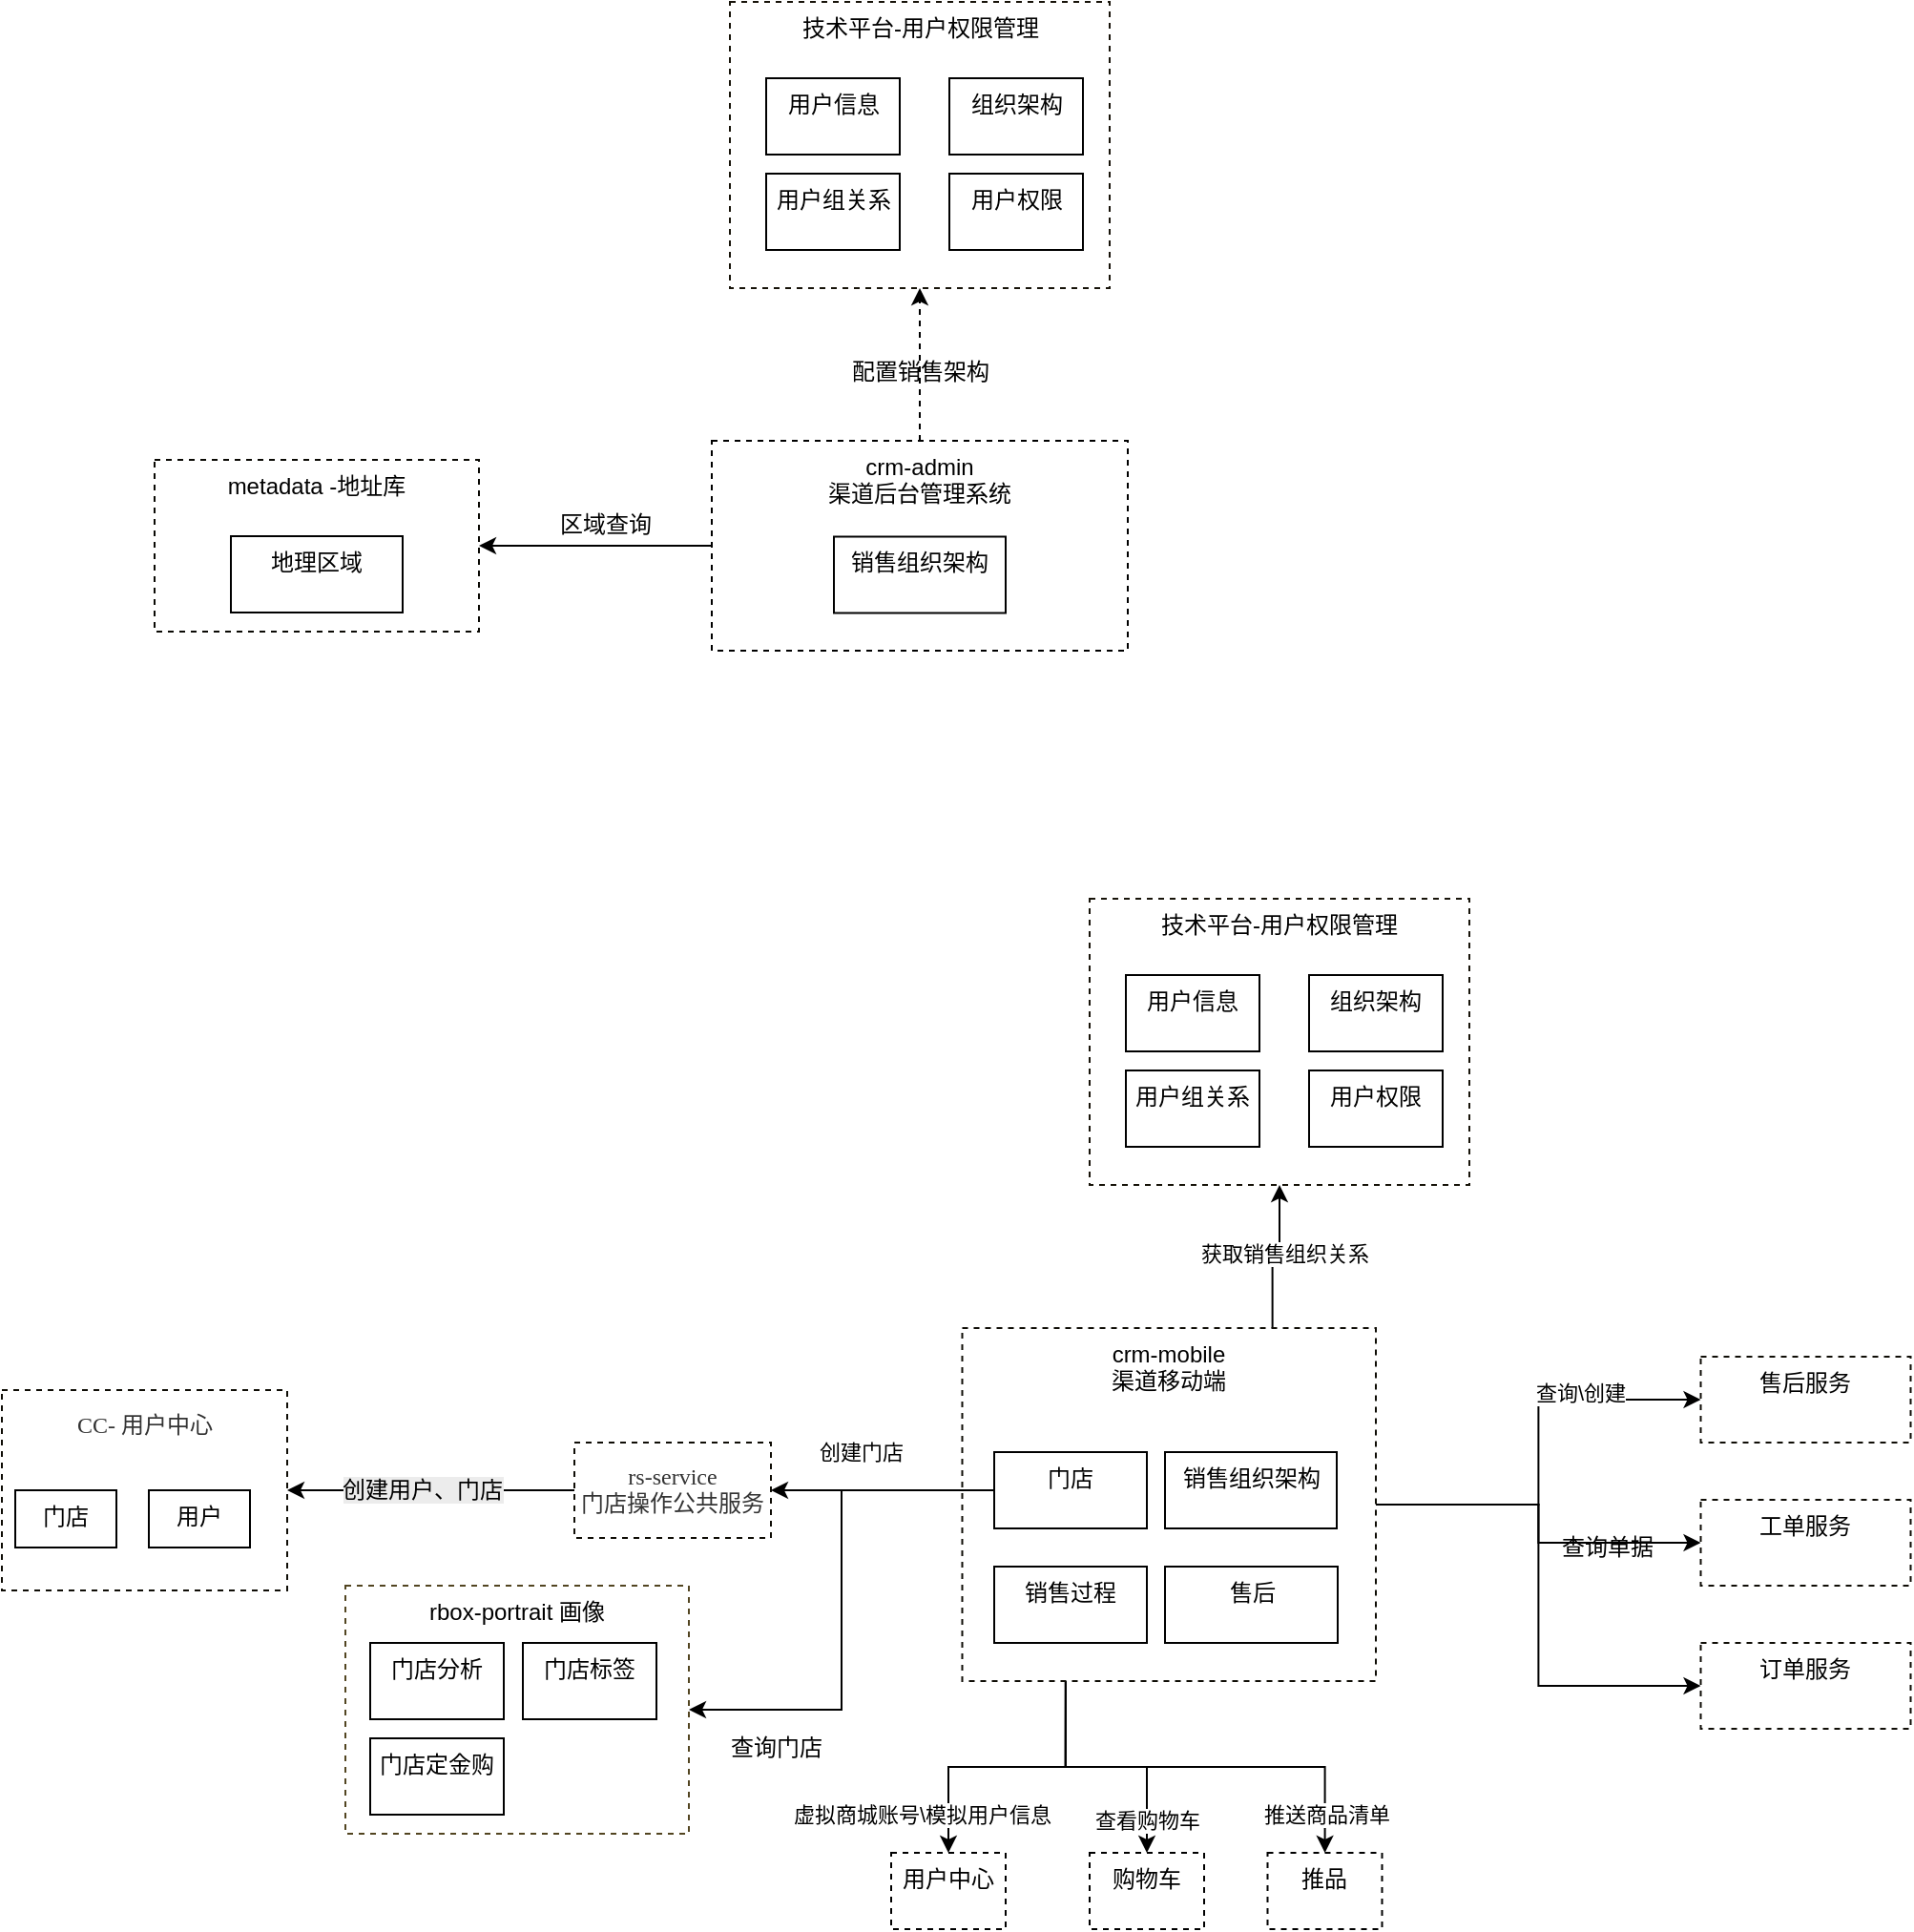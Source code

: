 <mxfile version="28.1.0">
  <diagram name="第 1 页" id="mgR1tlyyxq-HVjeuMNXy">
    <mxGraphModel dx="1179" dy="828" grid="1" gridSize="10" guides="1" tooltips="1" connect="1" arrows="1" fold="1" page="1" pageScale="1" pageWidth="827" pageHeight="1169" math="0" shadow="0">
      <root>
        <mxCell id="0" />
        <mxCell id="1" parent="0" />
        <mxCell id="X2_W-pZDhPTLX9-f0x4O-12" style="edgeStyle=orthogonalEdgeStyle;rounded=0;orthogonalLoop=1;jettySize=auto;html=1;entryX=0.5;entryY=1;entryDx=0;entryDy=0;strokeColor=#000000;align=center;verticalAlign=top;fontFamily=Helvetica;fontSize=12;fontColor=default;labelBackgroundColor=none;endArrow=classic;fillColor=none;dashed=1;pointerEvents=0;gradientColor=none;" parent="1" source="X2_W-pZDhPTLX9-f0x4O-2" target="X2_W-pZDhPTLX9-f0x4O-4" edge="1">
          <mxGeometry relative="1" as="geometry" />
        </mxCell>
        <mxCell id="X2_W-pZDhPTLX9-f0x4O-13" value="配置销售架构" style="edgeLabel;html=1;align=center;verticalAlign=top;resizable=0;points=[];rounded=0;strokeColor=#EBC75E;fontFamily=Helvetica;fontSize=12;fontColor=default;labelBackgroundColor=none;fillColor=none;pointerEvents=0;gradientColor=none;" parent="X2_W-pZDhPTLX9-f0x4O-12" vertex="1" connectable="0">
          <mxGeometry x="-0.092" y="2" relative="1" as="geometry">
            <mxPoint x="2" y="-14" as="offset" />
          </mxGeometry>
        </mxCell>
        <mxCell id="X2_W-pZDhPTLX9-f0x4O-30" style="edgeStyle=orthogonalEdgeStyle;rounded=0;orthogonalLoop=1;jettySize=auto;html=1;entryX=1;entryY=0.5;entryDx=0;entryDy=0;strokeColor=#000000;align=center;verticalAlign=top;fontFamily=Helvetica;fontSize=12;fontColor=default;labelBackgroundColor=none;endArrow=classic;fillColor=none;pointerEvents=0;gradientColor=none;" parent="1" source="X2_W-pZDhPTLX9-f0x4O-2" target="X2_W-pZDhPTLX9-f0x4O-28" edge="1">
          <mxGeometry relative="1" as="geometry" />
        </mxCell>
        <mxCell id="X2_W-pZDhPTLX9-f0x4O-31" value="区域查询" style="edgeLabel;html=1;align=center;verticalAlign=top;resizable=0;points=[];rounded=0;strokeColor=#EBC75E;fontFamily=Helvetica;fontSize=12;fontColor=default;labelBackgroundColor=none;fillColor=none;pointerEvents=0;gradientColor=none;" parent="X2_W-pZDhPTLX9-f0x4O-30" vertex="1" connectable="0">
          <mxGeometry x="-0.135" y="3" relative="1" as="geometry">
            <mxPoint x="-3" y="-28" as="offset" />
          </mxGeometry>
        </mxCell>
        <mxCell id="X2_W-pZDhPTLX9-f0x4O-2" value="crm-admin &lt;br&gt;渠道后台管理系统" style="rounded=0;whiteSpace=wrap;html=1;labelBackgroundColor=none;fillColor=none;strokeColor=default;align=center;verticalAlign=top;fontFamily=Helvetica;fontSize=12;fontColor=default;dashed=1;pointerEvents=0;gradientColor=none;" parent="1" vertex="1">
          <mxGeometry x="442" y="320" width="218" height="110" as="geometry" />
        </mxCell>
        <mxCell id="LwIIjkbttN6UYG1uhB5L-2" value="" style="group;pointerEvents=0;align=center;verticalAlign=top;fontFamily=Helvetica;fontSize=12;fontColor=default;fillColor=none;gradientColor=none;" vertex="1" connectable="0" parent="1">
          <mxGeometry x="451.5" y="90" width="199" height="150" as="geometry" />
        </mxCell>
        <mxCell id="X2_W-pZDhPTLX9-f0x4O-4" value="技术平台-用户权限管理" style="rounded=0;whiteSpace=wrap;html=1;labelBackgroundColor=none;fillColor=none;strokeColor=#171309;verticalAlign=top;dashed=1;pointerEvents=0;align=center;fontFamily=Helvetica;fontSize=12;fontColor=default;gradientColor=none;" parent="LwIIjkbttN6UYG1uhB5L-2" vertex="1">
          <mxGeometry width="199" height="150" as="geometry" />
        </mxCell>
        <mxCell id="X2_W-pZDhPTLX9-f0x4O-19" value="用户信息" style="rounded=0;whiteSpace=wrap;html=1;pointerEvents=0;align=center;verticalAlign=top;fontFamily=Helvetica;fontSize=12;fontColor=default;fillColor=none;gradientColor=none;" parent="LwIIjkbttN6UYG1uhB5L-2" vertex="1">
          <mxGeometry x="19" y="40" width="70" height="40" as="geometry" />
        </mxCell>
        <mxCell id="X2_W-pZDhPTLX9-f0x4O-20" value="组织架构" style="rounded=0;whiteSpace=wrap;html=1;pointerEvents=0;align=center;verticalAlign=top;fontFamily=Helvetica;fontSize=12;fontColor=default;fillColor=none;gradientColor=none;" parent="LwIIjkbttN6UYG1uhB5L-2" vertex="1">
          <mxGeometry x="115" y="40" width="70" height="40" as="geometry" />
        </mxCell>
        <mxCell id="X2_W-pZDhPTLX9-f0x4O-21" value="用户组关系" style="rounded=0;whiteSpace=wrap;html=1;pointerEvents=0;align=center;verticalAlign=top;fontFamily=Helvetica;fontSize=12;fontColor=default;fillColor=none;gradientColor=none;" parent="LwIIjkbttN6UYG1uhB5L-2" vertex="1">
          <mxGeometry x="19" y="90" width="70" height="40" as="geometry" />
        </mxCell>
        <mxCell id="LwIIjkbttN6UYG1uhB5L-1" value="用户权限" style="rounded=0;whiteSpace=wrap;html=1;pointerEvents=0;align=center;verticalAlign=top;fontFamily=Helvetica;fontSize=12;fontColor=default;fillColor=none;gradientColor=none;" vertex="1" parent="LwIIjkbttN6UYG1uhB5L-2">
          <mxGeometry x="115" y="90" width="70" height="40" as="geometry" />
        </mxCell>
        <mxCell id="LwIIjkbttN6UYG1uhB5L-9" value="销售组织架构" style="rounded=0;whiteSpace=wrap;html=1;pointerEvents=0;align=center;verticalAlign=top;fontFamily=Helvetica;fontSize=12;fontColor=default;fillColor=none;gradientColor=none;" vertex="1" parent="1">
          <mxGeometry x="506" y="370.25" width="90" height="40" as="geometry" />
        </mxCell>
        <mxCell id="LwIIjkbttN6UYG1uhB5L-19" value="" style="group;pointerEvents=0;align=center;verticalAlign=top;fontFamily=Helvetica;fontSize=12;fontColor=default;fillColor=none;gradientColor=none;" vertex="1" connectable="0" parent="1">
          <mxGeometry x="150" y="330" width="170" height="90" as="geometry" />
        </mxCell>
        <mxCell id="X2_W-pZDhPTLX9-f0x4O-28" value="metadata -地址库" style="rounded=0;whiteSpace=wrap;html=1;strokeColor=#0A0904;align=center;verticalAlign=top;fontFamily=Helvetica;fontSize=12;fontColor=default;labelBackgroundColor=none;fillColor=none;pointerEvents=0;gradientColor=none;dashed=1;" parent="LwIIjkbttN6UYG1uhB5L-19" vertex="1">
          <mxGeometry width="170" height="90" as="geometry" />
        </mxCell>
        <mxCell id="LwIIjkbttN6UYG1uhB5L-18" value="地理区域" style="rounded=0;whiteSpace=wrap;html=1;pointerEvents=0;align=center;verticalAlign=top;fontFamily=Helvetica;fontSize=12;fontColor=default;fillColor=none;gradientColor=none;" vertex="1" parent="LwIIjkbttN6UYG1uhB5L-19">
          <mxGeometry x="40" y="40" width="90" height="40" as="geometry" />
        </mxCell>
        <mxCell id="LwIIjkbttN6UYG1uhB5L-56" style="edgeStyle=orthogonalEdgeStyle;rounded=0;orthogonalLoop=1;jettySize=auto;html=1;entryX=0;entryY=0.5;entryDx=0;entryDy=0;strokeColor=#000000;align=center;verticalAlign=top;fontFamily=Helvetica;fontSize=12;fontColor=default;labelBackgroundColor=none;endArrow=classic;fillColor=none;pointerEvents=0;gradientColor=none;" edge="1" parent="1" source="LwIIjkbttN6UYG1uhB5L-60" target="LwIIjkbttN6UYG1uhB5L-65">
          <mxGeometry relative="1" as="geometry" />
        </mxCell>
        <mxCell id="LwIIjkbttN6UYG1uhB5L-109" value="查询\创建" style="edgeLabel;html=1;align=center;verticalAlign=middle;resizable=0;points=[];" vertex="1" connectable="0" parent="LwIIjkbttN6UYG1uhB5L-56">
          <mxGeometry x="0.434" y="4" relative="1" as="geometry">
            <mxPoint as="offset" />
          </mxGeometry>
        </mxCell>
        <mxCell id="LwIIjkbttN6UYG1uhB5L-57" style="edgeStyle=orthogonalEdgeStyle;rounded=0;orthogonalLoop=1;jettySize=auto;html=1;strokeColor=#000000;align=center;verticalAlign=top;fontFamily=Helvetica;fontSize=12;fontColor=default;labelBackgroundColor=none;endArrow=classic;fillColor=none;pointerEvents=0;gradientColor=none;" edge="1" parent="1" source="LwIIjkbttN6UYG1uhB5L-60" target="LwIIjkbttN6UYG1uhB5L-66">
          <mxGeometry relative="1" as="geometry" />
        </mxCell>
        <mxCell id="LwIIjkbttN6UYG1uhB5L-58" style="edgeStyle=orthogonalEdgeStyle;rounded=0;orthogonalLoop=1;jettySize=auto;html=1;entryX=0;entryY=0.5;entryDx=0;entryDy=0;strokeColor=#000000;align=center;verticalAlign=top;fontFamily=Helvetica;fontSize=12;fontColor=default;labelBackgroundColor=none;endArrow=classic;fillColor=none;pointerEvents=0;gradientColor=none;" edge="1" parent="1" source="LwIIjkbttN6UYG1uhB5L-60" target="LwIIjkbttN6UYG1uhB5L-67">
          <mxGeometry relative="1" as="geometry" />
        </mxCell>
        <mxCell id="LwIIjkbttN6UYG1uhB5L-59" value="查询单据" style="edgeLabel;html=1;align=center;verticalAlign=top;resizable=0;points=[];rounded=0;strokeColor=#000000;fontFamily=Helvetica;fontSize=12;fontColor=default;labelBackgroundColor=none;fillColor=none;pointerEvents=0;gradientColor=none;dashed=1;" vertex="1" connectable="0" parent="LwIIjkbttN6UYG1uhB5L-58">
          <mxGeometry x="-0.59" y="-1" relative="1" as="geometry">
            <mxPoint x="66" y="7" as="offset" />
          </mxGeometry>
        </mxCell>
        <mxCell id="LwIIjkbttN6UYG1uhB5L-90" style="edgeStyle=orthogonalEdgeStyle;rounded=0;orthogonalLoop=1;jettySize=auto;html=1;exitX=0.75;exitY=0;exitDx=0;exitDy=0;entryX=0.5;entryY=1;entryDx=0;entryDy=0;" edge="1" parent="1" source="LwIIjkbttN6UYG1uhB5L-60" target="LwIIjkbttN6UYG1uhB5L-83">
          <mxGeometry relative="1" as="geometry" />
        </mxCell>
        <mxCell id="LwIIjkbttN6UYG1uhB5L-91" value="获取销售组织关系" style="edgeLabel;html=1;align=center;verticalAlign=middle;resizable=0;points=[];" vertex="1" connectable="0" parent="LwIIjkbttN6UYG1uhB5L-90">
          <mxGeometry x="0.099" y="-2" relative="1" as="geometry">
            <mxPoint as="offset" />
          </mxGeometry>
        </mxCell>
        <mxCell id="LwIIjkbttN6UYG1uhB5L-102" style="edgeStyle=orthogonalEdgeStyle;rounded=0;orthogonalLoop=1;jettySize=auto;html=1;exitX=0.25;exitY=1;exitDx=0;exitDy=0;entryX=0.5;entryY=0;entryDx=0;entryDy=0;" edge="1" parent="1" source="LwIIjkbttN6UYG1uhB5L-60" target="LwIIjkbttN6UYG1uhB5L-99">
          <mxGeometry relative="1" as="geometry" />
        </mxCell>
        <mxCell id="LwIIjkbttN6UYG1uhB5L-103" value="虚拟商城账号\模拟用户信息" style="edgeLabel;html=1;align=center;verticalAlign=middle;resizable=0;points=[];" vertex="1" connectable="0" parent="LwIIjkbttN6UYG1uhB5L-102">
          <mxGeometry x="-0.275" y="1" relative="1" as="geometry">
            <mxPoint x="-66" y="24" as="offset" />
          </mxGeometry>
        </mxCell>
        <mxCell id="LwIIjkbttN6UYG1uhB5L-104" style="edgeStyle=orthogonalEdgeStyle;rounded=0;orthogonalLoop=1;jettySize=auto;html=1;exitX=0.25;exitY=1;exitDx=0;exitDy=0;entryX=0.5;entryY=0;entryDx=0;entryDy=0;" edge="1" parent="1" source="LwIIjkbttN6UYG1uhB5L-60" target="LwIIjkbttN6UYG1uhB5L-94">
          <mxGeometry relative="1" as="geometry" />
        </mxCell>
        <mxCell id="LwIIjkbttN6UYG1uhB5L-105" value="查看购物车" style="edgeLabel;html=1;align=center;verticalAlign=middle;resizable=0;points=[];" vertex="1" connectable="0" parent="LwIIjkbttN6UYG1uhB5L-104">
          <mxGeometry x="0.57" y="-3" relative="1" as="geometry">
            <mxPoint x="3" y="11" as="offset" />
          </mxGeometry>
        </mxCell>
        <mxCell id="LwIIjkbttN6UYG1uhB5L-106" style="edgeStyle=orthogonalEdgeStyle;rounded=0;orthogonalLoop=1;jettySize=auto;html=1;exitX=0.25;exitY=1;exitDx=0;exitDy=0;" edge="1" parent="1" source="LwIIjkbttN6UYG1uhB5L-60" target="LwIIjkbttN6UYG1uhB5L-95">
          <mxGeometry relative="1" as="geometry" />
        </mxCell>
        <mxCell id="LwIIjkbttN6UYG1uhB5L-107" value="推送商品清单" style="edgeLabel;html=1;align=center;verticalAlign=middle;resizable=0;points=[];" vertex="1" connectable="0" parent="LwIIjkbttN6UYG1uhB5L-106">
          <mxGeometry x="0.819" relative="1" as="geometry">
            <mxPoint as="offset" />
          </mxGeometry>
        </mxCell>
        <mxCell id="LwIIjkbttN6UYG1uhB5L-60" value="crm-mobile&lt;br&gt;渠道移动端" style="rounded=0;whiteSpace=wrap;html=1;labelBackgroundColor=none;fillColor=none;strokeColor=#0F0D06;align=center;verticalAlign=top;fontFamily=Helvetica;fontSize=12;fontColor=default;pointerEvents=0;gradientColor=none;dashed=1;" vertex="1" parent="1">
          <mxGeometry x="573.25" y="785" width="216.75" height="185" as="geometry" />
        </mxCell>
        <mxCell id="LwIIjkbttN6UYG1uhB5L-61" style="edgeStyle=orthogonalEdgeStyle;rounded=0;orthogonalLoop=1;jettySize=auto;html=1;" edge="1" parent="1" source="LwIIjkbttN6UYG1uhB5L-63" target="LwIIjkbttN6UYG1uhB5L-64">
          <mxGeometry relative="1" as="geometry" />
        </mxCell>
        <mxCell id="LwIIjkbttN6UYG1uhB5L-62" value="&lt;span style=&quot;font-size: 12px; background-color: rgb(236, 236, 236);&quot;&gt;创建用户、门店&lt;/span&gt;" style="edgeLabel;html=1;align=center;verticalAlign=middle;resizable=0;points=[];" vertex="1" connectable="0" parent="LwIIjkbttN6UYG1uhB5L-61">
          <mxGeometry x="0.106" y="2" relative="1" as="geometry">
            <mxPoint x="3" y="-2" as="offset" />
          </mxGeometry>
        </mxCell>
        <mxCell id="LwIIjkbttN6UYG1uhB5L-63" value="&lt;div style=&quot;&quot; data-hash=&quot;bb3747c14deb23fc009aacc1bc356d5e&quot; data-version=&quot;3.0.0&quot;&gt;&lt;/div&gt;&lt;div style=&quot;&quot; class=&quot;document&quot;&gt;&lt;div class=&quot;section&quot;&gt;&lt;p style=&quot;margin: 3pt 0pt; font-family: 等线;&quot; class=&quot;paragraph text-align-type-left&quot;&gt;&lt;font color=&quot;#333333&quot;&gt;&lt;span&gt;rs-service &lt;br&gt;门店操作公共服务&lt;/span&gt;&lt;/font&gt;&lt;/p&gt;&lt;/div&gt;&lt;/div&gt;" style="rounded=0;whiteSpace=wrap;html=1;labelBackgroundColor=none;fillColor=none;strokeColor=#0F0D06;fontSize=12;align=center;verticalAlign=top;fontFamily=Helvetica;fontColor=default;pointerEvents=0;gradientColor=none;dashed=1;" vertex="1" parent="1">
          <mxGeometry x="370" y="845" width="103" height="50" as="geometry" />
        </mxCell>
        <mxCell id="LwIIjkbttN6UYG1uhB5L-64" value="&lt;div style=&quot;&quot; data-hash=&quot;bb3747c14deb23fc009aacc1bc356d5e&quot; data-version=&quot;3.0.0&quot;&gt;&lt;/div&gt;&lt;div style=&quot;&quot; class=&quot;document&quot;&gt;&lt;div class=&quot;section&quot;&gt;&lt;p style=&quot;margin: 3pt 0pt; font-family: 等线;&quot; class=&quot;paragraph text-align-type-left&quot;&gt;&lt;font color=&quot;#333333&quot;&gt;&lt;span&gt;CC-&amp;nbsp;&lt;/span&gt;&lt;/font&gt;&lt;span style=&quot;color: light-dark(rgb(51, 51, 51), rgb(193, 193, 193)); background-color: transparent;&quot;&gt;用户中心&lt;/span&gt;&lt;/p&gt;&lt;/div&gt;&lt;/div&gt;" style="rounded=0;whiteSpace=wrap;html=1;labelBackgroundColor=none;fillColor=none;strokeColor=#0F0D06;fontSize=12;align=center;verticalAlign=top;fontFamily=Helvetica;fontColor=default;pointerEvents=0;gradientColor=none;dashed=1;" vertex="1" parent="1">
          <mxGeometry x="70" y="817.5" width="149.5" height="105" as="geometry" />
        </mxCell>
        <mxCell id="LwIIjkbttN6UYG1uhB5L-65" value="售后服务" style="rounded=0;whiteSpace=wrap;html=1;labelBackgroundColor=none;fillColor=none;strokeColor=#0F0D06;align=center;verticalAlign=top;fontFamily=Helvetica;fontSize=12;fontColor=default;pointerEvents=0;gradientColor=none;dashed=1;" vertex="1" parent="1">
          <mxGeometry x="960.25" y="800" width="110" height="45" as="geometry" />
        </mxCell>
        <mxCell id="LwIIjkbttN6UYG1uhB5L-66" value="工单服务" style="rounded=0;whiteSpace=wrap;html=1;labelBackgroundColor=none;fillColor=none;strokeColor=#0F0D06;align=center;verticalAlign=top;fontFamily=Helvetica;fontSize=12;fontColor=default;pointerEvents=0;gradientColor=none;dashed=1;" vertex="1" parent="1">
          <mxGeometry x="960.25" y="875" width="110" height="45" as="geometry" />
        </mxCell>
        <mxCell id="LwIIjkbttN6UYG1uhB5L-67" value="订单服务" style="rounded=0;whiteSpace=wrap;html=1;labelBackgroundColor=none;fillColor=none;strokeColor=#0F0D06;align=center;verticalAlign=top;fontFamily=Helvetica;fontSize=12;fontColor=default;pointerEvents=0;gradientColor=none;dashed=1;" vertex="1" parent="1">
          <mxGeometry x="960.25" y="950" width="110" height="45" as="geometry" />
        </mxCell>
        <mxCell id="LwIIjkbttN6UYG1uhB5L-68" value="" style="group;pointerEvents=0;align=center;verticalAlign=top;fontFamily=Helvetica;fontSize=12;fontColor=default;fillColor=none;gradientColor=none;strokeColor=#0F0D06;dashed=1;" vertex="1" connectable="0" parent="1">
          <mxGeometry x="250.0" y="920" width="180" height="130" as="geometry" />
        </mxCell>
        <mxCell id="LwIIjkbttN6UYG1uhB5L-69" value="rbox-portrait 画像" style="rounded=0;whiteSpace=wrap;html=1;labelBackgroundColor=none;fillColor=none;strokeColor=#524521;align=center;verticalAlign=top;fontFamily=Helvetica;fontSize=12;fontColor=default;pointerEvents=0;gradientColor=none;dashed=1;" vertex="1" parent="LwIIjkbttN6UYG1uhB5L-68">
          <mxGeometry width="180" height="130" as="geometry" />
        </mxCell>
        <mxCell id="LwIIjkbttN6UYG1uhB5L-70" value="门店分析" style="rounded=0;whiteSpace=wrap;html=1;pointerEvents=0;align=center;verticalAlign=top;fontFamily=Helvetica;fontSize=12;fontColor=default;fillColor=none;gradientColor=none;" vertex="1" parent="LwIIjkbttN6UYG1uhB5L-68">
          <mxGeometry x="13" y="30" width="70" height="40" as="geometry" />
        </mxCell>
        <mxCell id="LwIIjkbttN6UYG1uhB5L-71" value="门店标签" style="rounded=0;whiteSpace=wrap;html=1;pointerEvents=0;align=center;verticalAlign=top;fontFamily=Helvetica;fontSize=12;fontColor=default;fillColor=none;gradientColor=none;" vertex="1" parent="LwIIjkbttN6UYG1uhB5L-68">
          <mxGeometry x="93" y="30" width="70" height="40" as="geometry" />
        </mxCell>
        <mxCell id="LwIIjkbttN6UYG1uhB5L-72" value="门店定金购" style="rounded=0;whiteSpace=wrap;html=1;pointerEvents=0;align=center;verticalAlign=top;fontFamily=Helvetica;fontSize=12;fontColor=default;fillColor=none;gradientColor=none;" vertex="1" parent="LwIIjkbttN6UYG1uhB5L-68">
          <mxGeometry x="13.0" y="80" width="70" height="40" as="geometry" />
        </mxCell>
        <mxCell id="LwIIjkbttN6UYG1uhB5L-73" value="" style="edgeStyle=orthogonalEdgeStyle;rounded=0;orthogonalLoop=1;jettySize=auto;html=1;" edge="1" parent="1" source="LwIIjkbttN6UYG1uhB5L-76" target="LwIIjkbttN6UYG1uhB5L-63">
          <mxGeometry relative="1" as="geometry" />
        </mxCell>
        <mxCell id="LwIIjkbttN6UYG1uhB5L-74" value="创建门店" style="edgeLabel;html=1;align=center;verticalAlign=middle;resizable=0;points=[];" vertex="1" connectable="0" parent="LwIIjkbttN6UYG1uhB5L-73">
          <mxGeometry x="0.179" y="1" relative="1" as="geometry">
            <mxPoint x="-1" y="-21" as="offset" />
          </mxGeometry>
        </mxCell>
        <mxCell id="LwIIjkbttN6UYG1uhB5L-75" style="edgeStyle=orthogonalEdgeStyle;rounded=0;orthogonalLoop=1;jettySize=auto;html=1;exitX=0;exitY=0.5;exitDx=0;exitDy=0;entryX=1;entryY=0.5;entryDx=0;entryDy=0;" edge="1" parent="1" source="LwIIjkbttN6UYG1uhB5L-76" target="LwIIjkbttN6UYG1uhB5L-69">
          <mxGeometry relative="1" as="geometry" />
        </mxCell>
        <mxCell id="LwIIjkbttN6UYG1uhB5L-76" value="门店" style="rounded=0;whiteSpace=wrap;html=1;pointerEvents=0;align=center;verticalAlign=top;fontFamily=Helvetica;fontSize=12;fontColor=default;fillColor=none;gradientColor=none;" vertex="1" parent="1">
          <mxGeometry x="590" y="850" width="80" height="40" as="geometry" />
        </mxCell>
        <mxCell id="LwIIjkbttN6UYG1uhB5L-77" value="销售组织架构" style="rounded=0;whiteSpace=wrap;html=1;pointerEvents=0;align=center;verticalAlign=top;fontFamily=Helvetica;fontSize=12;fontColor=default;fillColor=none;gradientColor=none;" vertex="1" parent="1">
          <mxGeometry x="679.5" y="850" width="90" height="40" as="geometry" />
        </mxCell>
        <mxCell id="LwIIjkbttN6UYG1uhB5L-78" value="查询门店" style="text;html=1;align=center;verticalAlign=middle;whiteSpace=wrap;rounded=0;" vertex="1" parent="1">
          <mxGeometry x="446" y="990" width="60" height="30" as="geometry" />
        </mxCell>
        <mxCell id="LwIIjkbttN6UYG1uhB5L-79" value="门店" style="rounded=0;whiteSpace=wrap;html=1;pointerEvents=0;align=center;verticalAlign=top;fontFamily=Helvetica;fontSize=12;fontColor=default;fillColor=none;gradientColor=none;" vertex="1" parent="1">
          <mxGeometry x="77" y="870" width="53" height="30" as="geometry" />
        </mxCell>
        <mxCell id="LwIIjkbttN6UYG1uhB5L-80" value="用户" style="rounded=0;whiteSpace=wrap;html=1;pointerEvents=0;align=center;verticalAlign=top;fontFamily=Helvetica;fontSize=12;fontColor=default;fillColor=none;gradientColor=none;" vertex="1" parent="1">
          <mxGeometry x="147" y="870" width="53" height="30" as="geometry" />
        </mxCell>
        <mxCell id="LwIIjkbttN6UYG1uhB5L-82" value="" style="group;pointerEvents=0;align=center;verticalAlign=top;fontFamily=Helvetica;fontSize=12;fontColor=default;fillColor=none;gradientColor=none;" vertex="1" connectable="0" parent="1">
          <mxGeometry x="640" y="560" width="199" height="150" as="geometry" />
        </mxCell>
        <mxCell id="LwIIjkbttN6UYG1uhB5L-83" value="技术平台-用户权限管理" style="rounded=0;whiteSpace=wrap;html=1;labelBackgroundColor=none;fillColor=none;strokeColor=#171309;verticalAlign=top;dashed=1;pointerEvents=0;align=center;fontFamily=Helvetica;fontSize=12;fontColor=default;gradientColor=none;" vertex="1" parent="LwIIjkbttN6UYG1uhB5L-82">
          <mxGeometry width="199" height="150" as="geometry" />
        </mxCell>
        <mxCell id="LwIIjkbttN6UYG1uhB5L-84" value="用户信息" style="rounded=0;whiteSpace=wrap;html=1;pointerEvents=0;align=center;verticalAlign=top;fontFamily=Helvetica;fontSize=12;fontColor=default;fillColor=none;gradientColor=none;" vertex="1" parent="LwIIjkbttN6UYG1uhB5L-82">
          <mxGeometry x="19" y="40" width="70" height="40" as="geometry" />
        </mxCell>
        <mxCell id="LwIIjkbttN6UYG1uhB5L-85" value="组织架构" style="rounded=0;whiteSpace=wrap;html=1;pointerEvents=0;align=center;verticalAlign=top;fontFamily=Helvetica;fontSize=12;fontColor=default;fillColor=none;gradientColor=none;" vertex="1" parent="LwIIjkbttN6UYG1uhB5L-82">
          <mxGeometry x="115" y="40" width="70" height="40" as="geometry" />
        </mxCell>
        <mxCell id="LwIIjkbttN6UYG1uhB5L-86" value="用户组关系" style="rounded=0;whiteSpace=wrap;html=1;pointerEvents=0;align=center;verticalAlign=top;fontFamily=Helvetica;fontSize=12;fontColor=default;fillColor=none;gradientColor=none;" vertex="1" parent="LwIIjkbttN6UYG1uhB5L-82">
          <mxGeometry x="19" y="90" width="70" height="40" as="geometry" />
        </mxCell>
        <mxCell id="LwIIjkbttN6UYG1uhB5L-87" value="用户权限" style="rounded=0;whiteSpace=wrap;html=1;pointerEvents=0;align=center;verticalAlign=top;fontFamily=Helvetica;fontSize=12;fontColor=default;fillColor=none;gradientColor=none;" vertex="1" parent="LwIIjkbttN6UYG1uhB5L-82">
          <mxGeometry x="115" y="90" width="70" height="40" as="geometry" />
        </mxCell>
        <mxCell id="LwIIjkbttN6UYG1uhB5L-92" value="销售过程" style="rounded=0;whiteSpace=wrap;html=1;pointerEvents=0;align=center;verticalAlign=top;fontFamily=Helvetica;fontSize=12;fontColor=default;fillColor=none;gradientColor=none;" vertex="1" parent="1">
          <mxGeometry x="590" y="910" width="80" height="40" as="geometry" />
        </mxCell>
        <mxCell id="LwIIjkbttN6UYG1uhB5L-94" value="购物车" style="rounded=0;whiteSpace=wrap;html=1;pointerEvents=0;align=center;verticalAlign=top;fontFamily=Helvetica;fontSize=12;fontColor=default;fillColor=none;gradientColor=none;dashed=1;" vertex="1" parent="1">
          <mxGeometry x="640" y="1060" width="60" height="40" as="geometry" />
        </mxCell>
        <mxCell id="LwIIjkbttN6UYG1uhB5L-95" value="推品" style="rounded=0;whiteSpace=wrap;html=1;pointerEvents=0;align=center;verticalAlign=top;fontFamily=Helvetica;fontSize=12;fontColor=default;fillColor=none;gradientColor=none;dashed=1;" vertex="1" parent="1">
          <mxGeometry x="733.25" y="1060" width="60" height="40" as="geometry" />
        </mxCell>
        <mxCell id="LwIIjkbttN6UYG1uhB5L-97" value="售后" style="rounded=0;whiteSpace=wrap;html=1;pointerEvents=0;align=center;verticalAlign=top;fontFamily=Helvetica;fontSize=12;fontColor=default;fillColor=none;gradientColor=none;" vertex="1" parent="1">
          <mxGeometry x="679.5" y="910" width="90.5" height="40" as="geometry" />
        </mxCell>
        <mxCell id="LwIIjkbttN6UYG1uhB5L-99" value="用户中心" style="rounded=0;whiteSpace=wrap;html=1;pointerEvents=0;align=center;verticalAlign=top;fontFamily=Helvetica;fontSize=12;fontColor=default;fillColor=none;gradientColor=none;dashed=1;" vertex="1" parent="1">
          <mxGeometry x="536" y="1060" width="60" height="40" as="geometry" />
        </mxCell>
      </root>
    </mxGraphModel>
  </diagram>
</mxfile>
